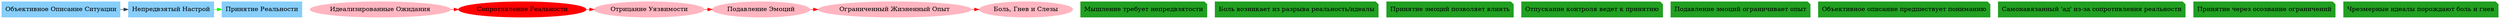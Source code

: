 digraph G {

  node[style=filled, color=lightgray];
  edge[color=blue];

  subgraph cluster_thinking {
    node[shape=box, style=filled, color=lightskyblue];
    label = "Состояние Мышления";
    objectivity[label="Объективное Описание Ситуации"];
    non_judgement[label="Непредвзятый Настрой"];
    reality_acceptance[label="Принятие Реальности"];
  }

  subgraph cluster_suffering {
    node[shape=ellipse, style=filled, color=lightpink];
    label = "Состояние Страдания";
    idealized_expectations[label="Идеализированные Ожидания"];
    reality_resistance[label="Сопротивление Реальности", color=red];
    vulnerability_denial[label="Отрицание Уязвимости"];
    emotion_suppression[label="Подавление Эмоций"];
    limited_life[label="Ограниченный Жизненный Опыт"];
    pain_anger_tears[label="Боль, Гнев и Слезы"];
  }

  subgraph cluster_insights {
    node[shape=note, style=filled, color="#21a021"];
    label = "Озарения";
    insight1[label="Мышление требует непредвзятости"];
    insight2[label="Боль возникает из разрыва реальность/идеалы"];
    insight3[label="Принятие эмоций позволяет влиять"];
    insight4[label="Отпускание контроля ведет к принятию"];
    insight5[label="Подавление эмоций ограничивает опыт"];
    insight6[label="Объективное описание предшествует пониманию"];
    insight7[label="Самонавязанный 'ад' из-за сопротивления реальности"];
    insight8[label="Принятие через осознание ограничений"];
    insight9[label="Чрезмерные идеалы порождают боль и гнев"];
  }

  objectivity -> non_judgement[color="#36414f"];
  non_judgement -> reality_acceptance[color=green];

  idealized_expectations -> reality_resistance[color=red];
  reality_resistance -> vulnerability_denial[color=red];
  vulnerability_denial -> emotion_suppression[color=red];
  emotion_suppression -> limited_life[color=red];
  limited_life -> pain_anger_tears[color=red];

  {rank=same; objectivity non_judgement reality_acceptance}
  {rank=same; idealized_expectations reality_resistance vulnerability_denial emotion_suppression limited_life pain_anger_tears}
  {rank=same; insight1 insight2 insight3 insight4 insight5 insight6 insight7 insight8 insight9}
}
